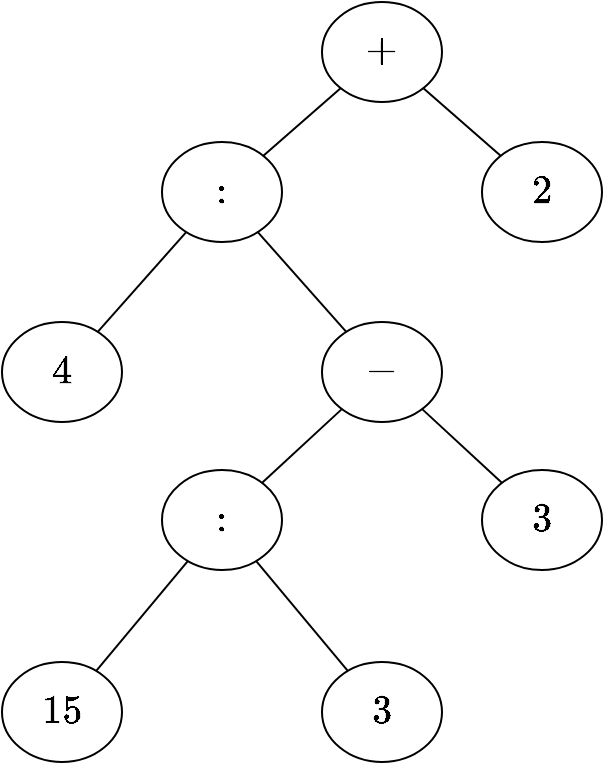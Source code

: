 <mxfile version="20.3.0" type="device" pages="4"><diagram id="vbUzZppulwhYMv1Fpto0" name="Pagina-1"><mxGraphModel dx="1038" dy="641" grid="1" gridSize="10" guides="1" tooltips="1" connect="1" arrows="1" fold="1" page="1" pageScale="1" pageWidth="1169" pageHeight="827" math="1" shadow="0"><root><mxCell id="0"/><mxCell id="1" parent="0"/><mxCell id="lb1vGfk2z2mK31D8rNJJ-1" value="\(+\)" style="ellipse;whiteSpace=wrap;html=1;fontSize=17;" parent="1" vertex="1"><mxGeometry x="470" y="130" width="60" height="50" as="geometry"/></mxCell><mxCell id="lb1vGfk2z2mK31D8rNJJ-2" value="\(:\)" style="ellipse;whiteSpace=wrap;html=1;fontSize=17;" parent="1" vertex="1"><mxGeometry x="390" y="200" width="60" height="50" as="geometry"/></mxCell><mxCell id="lb1vGfk2z2mK31D8rNJJ-3" value="\(2\)" style="ellipse;whiteSpace=wrap;html=1;fontSize=17;" parent="1" vertex="1"><mxGeometry x="550" y="200" width="60" height="50" as="geometry"/></mxCell><mxCell id="lb1vGfk2z2mK31D8rNJJ-4" value="\(4\)" style="ellipse;whiteSpace=wrap;html=1;fontSize=17;" parent="1" vertex="1"><mxGeometry x="310" y="290" width="60" height="50" as="geometry"/></mxCell><mxCell id="lb1vGfk2z2mK31D8rNJJ-5" value="\(-\)" style="ellipse;whiteSpace=wrap;html=1;fontSize=17;" parent="1" vertex="1"><mxGeometry x="470" y="290" width="60" height="50" as="geometry"/></mxCell><mxCell id="X_CaelJx1w8-VXD2siR7-2" value="\(:\)" style="ellipse;whiteSpace=wrap;html=1;fontSize=17;" parent="1" vertex="1"><mxGeometry x="390" y="364" width="60" height="50" as="geometry"/></mxCell><mxCell id="X_CaelJx1w8-VXD2siR7-3" value="\(3\)" style="ellipse;whiteSpace=wrap;html=1;fontSize=17;" parent="1" vertex="1"><mxGeometry x="550" y="364" width="60" height="50" as="geometry"/></mxCell><mxCell id="X_CaelJx1w8-VXD2siR7-4" value="\(15\)" style="ellipse;whiteSpace=wrap;html=1;fontSize=17;" parent="1" vertex="1"><mxGeometry x="310" y="460" width="60" height="50" as="geometry"/></mxCell><mxCell id="X_CaelJx1w8-VXD2siR7-5" value="\(3\)" style="ellipse;whiteSpace=wrap;html=1;fontSize=17;" parent="1" vertex="1"><mxGeometry x="470" y="460" width="60" height="50" as="geometry"/></mxCell><mxCell id="X_CaelJx1w8-VXD2siR7-6" style="edgeStyle=none;rounded=0;orthogonalLoop=1;jettySize=auto;html=1;fontSize=17;endArrow=none;endFill=0;" parent="1" source="X_CaelJx1w8-VXD2siR7-2" target="X_CaelJx1w8-VXD2siR7-5" edge="1"><mxGeometry relative="1" as="geometry"><mxPoint x="446.721" y="255.757" as="sourcePoint"/><mxPoint x="488.787" y="307.322" as="targetPoint"/></mxGeometry></mxCell><mxCell id="X_CaelJx1w8-VXD2siR7-7" style="edgeStyle=none;rounded=0;orthogonalLoop=1;jettySize=auto;html=1;fontSize=17;endArrow=none;endFill=0;" parent="1" source="X_CaelJx1w8-VXD2siR7-2" target="X_CaelJx1w8-VXD2siR7-4" edge="1"><mxGeometry relative="1" as="geometry"><mxPoint x="456.721" y="265.757" as="sourcePoint"/><mxPoint x="498.787" y="317.322" as="targetPoint"/></mxGeometry></mxCell><mxCell id="yEqaKuKq0PZ1lF-gVxig-17" style="edgeStyle=none;rounded=0;orthogonalLoop=1;jettySize=auto;html=1;fontSize=17;endArrow=none;endFill=0;" parent="1" source="lb1vGfk2z2mK31D8rNJJ-5" target="X_CaelJx1w8-VXD2siR7-2" edge="1"><mxGeometry relative="1" as="geometry"><mxPoint x="447.019" y="419.588" as="sourcePoint"/><mxPoint x="492.888" y="474.466" as="targetPoint"/></mxGeometry></mxCell><mxCell id="yEqaKuKq0PZ1lF-gVxig-18" style="edgeStyle=none;rounded=0;orthogonalLoop=1;jettySize=auto;html=1;fontSize=17;endArrow=none;endFill=0;" parent="1" source="lb1vGfk2z2mK31D8rNJJ-2" target="lb1vGfk2z2mK31D8rNJJ-4" edge="1"><mxGeometry relative="1" as="geometry"><mxPoint x="457.019" y="429.588" as="sourcePoint"/><mxPoint x="502.888" y="484.466" as="targetPoint"/></mxGeometry></mxCell><mxCell id="yEqaKuKq0PZ1lF-gVxig-19" style="edgeStyle=none;rounded=0;orthogonalLoop=1;jettySize=auto;html=1;fontSize=17;endArrow=none;endFill=0;" parent="1" source="lb1vGfk2z2mK31D8rNJJ-2" target="lb1vGfk2z2mK31D8rNJJ-5" edge="1"><mxGeometry relative="1" as="geometry"><mxPoint x="412.019" y="255.012" as="sourcePoint"/><mxPoint x="367.857" y="304.911" as="targetPoint"/></mxGeometry></mxCell><mxCell id="yEqaKuKq0PZ1lF-gVxig-20" style="edgeStyle=none;rounded=0;orthogonalLoop=1;jettySize=auto;html=1;fontSize=17;endArrow=none;endFill=0;" parent="1" source="lb1vGfk2z2mK31D8rNJJ-5" target="X_CaelJx1w8-VXD2siR7-3" edge="1"><mxGeometry relative="1" as="geometry"><mxPoint x="422.019" y="265.012" as="sourcePoint"/><mxPoint x="377.857" y="314.911" as="targetPoint"/></mxGeometry></mxCell><mxCell id="yEqaKuKq0PZ1lF-gVxig-21" style="edgeStyle=none;rounded=0;orthogonalLoop=1;jettySize=auto;html=1;fontSize=17;endArrow=none;endFill=0;" parent="1" source="lb1vGfk2z2mK31D8rNJJ-1" target="lb1vGfk2z2mK31D8rNJJ-2" edge="1"><mxGeometry relative="1" as="geometry"><mxPoint x="432.019" y="275.012" as="sourcePoint"/><mxPoint x="387.857" y="324.911" as="targetPoint"/></mxGeometry></mxCell><mxCell id="yEqaKuKq0PZ1lF-gVxig-22" style="edgeStyle=none;rounded=0;orthogonalLoop=1;jettySize=auto;html=1;fontSize=17;endArrow=none;endFill=0;" parent="1" source="lb1vGfk2z2mK31D8rNJJ-1" target="lb1vGfk2z2mK31D8rNJJ-3" edge="1"><mxGeometry relative="1" as="geometry"><mxPoint x="442.019" y="285.012" as="sourcePoint"/><mxPoint x="397.857" y="334.911" as="targetPoint"/></mxGeometry></mxCell></root></mxGraphModel></diagram><diagram name="Pagina-2" id="Br03OLXHGcMtN0wmMGse"><mxGraphModel dx="1038" dy="641" grid="1" gridSize="10" guides="1" tooltips="1" connect="1" arrows="1" fold="1" page="1" pageScale="1" pageWidth="1169" pageHeight="827" math="1" shadow="0"><root><mxCell id="n52zFLkWSOgE1kWltlSs-0"/><mxCell id="n52zFLkWSOgE1kWltlSs-1" parent="n52zFLkWSOgE1kWltlSs-0"/><mxCell id="n52zFLkWSOgE1kWltlSs-2" style="rounded=0;orthogonalLoop=1;jettySize=auto;html=1;fontSize=17;endArrow=none;endFill=0;" parent="n52zFLkWSOgE1kWltlSs-1" source="n52zFLkWSOgE1kWltlSs-3" target="n52zFLkWSOgE1kWltlSs-7" edge="1"><mxGeometry relative="1" as="geometry"/></mxCell><mxCell id="n52zFLkWSOgE1kWltlSs-3" value="\(+\)" style="ellipse;whiteSpace=wrap;html=1;fontSize=17;" parent="n52zFLkWSOgE1kWltlSs-1" vertex="1"><mxGeometry x="470" y="130" width="60" height="50" as="geometry"/></mxCell><mxCell id="n52zFLkWSOgE1kWltlSs-4" style="edgeStyle=none;rounded=0;orthogonalLoop=1;jettySize=auto;html=1;fontSize=17;endArrow=none;endFill=0;" parent="n52zFLkWSOgE1kWltlSs-1" source="n52zFLkWSOgE1kWltlSs-7" target="n52zFLkWSOgE1kWltlSs-9" edge="1"><mxGeometry relative="1" as="geometry"/></mxCell><mxCell id="n52zFLkWSOgE1kWltlSs-6" value="\(-\)" style="ellipse;whiteSpace=wrap;html=1;fontSize=17;" parent="n52zFLkWSOgE1kWltlSs-1" vertex="1"><mxGeometry x="310" y="281" width="60" height="50" as="geometry"/></mxCell><mxCell id="n52zFLkWSOgE1kWltlSs-7" value="\(+\)" style="ellipse;whiteSpace=wrap;html=1;fontSize=17;" parent="n52zFLkWSOgE1kWltlSs-1" vertex="1"><mxGeometry x="550" y="200" width="60" height="50" as="geometry"/></mxCell><mxCell id="n52zFLkWSOgE1kWltlSs-9" value="\(2\)" style="ellipse;whiteSpace=wrap;html=1;fontSize=17;" parent="n52zFLkWSOgE1kWltlSs-1" vertex="1"><mxGeometry x="463" y="280" width="60" height="50" as="geometry"/></mxCell><mxCell id="n52zFLkWSOgE1kWltlSs-10" value="" style="endArrow=none;html=1;rounded=0;fontSize=17;exitX=0;exitY=1;exitDx=0;exitDy=0;entryX=1;entryY=0;entryDx=0;entryDy=0;endFill=0;" parent="n52zFLkWSOgE1kWltlSs-1" source="n52zFLkWSOgE1kWltlSs-3" target="n52zFLkWSOgE1kWltlSs-6" edge="1"><mxGeometry width="50" height="50" relative="1" as="geometry"><mxPoint x="500" y="350" as="sourcePoint"/><mxPoint x="550" y="300" as="targetPoint"/></mxGeometry></mxCell><mxCell id="n52zFLkWSOgE1kWltlSs-12" value="\(:\)" style="ellipse;whiteSpace=wrap;html=1;fontSize=17;" parent="n52zFLkWSOgE1kWltlSs-1" vertex="1"><mxGeometry x="638" y="281" width="60" height="50" as="geometry"/></mxCell><mxCell id="n52zFLkWSOgE1kWltlSs-14" value="\(15\)" style="ellipse;whiteSpace=wrap;html=1;fontSize=17;" parent="n52zFLkWSOgE1kWltlSs-1" vertex="1"><mxGeometry x="553" y="358" width="60" height="50" as="geometry"/></mxCell><mxCell id="n52zFLkWSOgE1kWltlSs-15" style="edgeStyle=none;rounded=0;orthogonalLoop=1;jettySize=auto;html=1;fontSize=17;endArrow=none;endFill=0;" parent="n52zFLkWSOgE1kWltlSs-1" source="n52zFLkWSOgE1kWltlSs-12" target="n52zFLkWSOgE1kWltlSs-21" edge="1"><mxGeometry relative="1" as="geometry"><mxPoint x="444.721" y="246.757" as="sourcePoint"/><mxPoint x="486.787" y="298.322" as="targetPoint"/></mxGeometry></mxCell><mxCell id="n52zFLkWSOgE1kWltlSs-18" style="edgeStyle=none;rounded=0;orthogonalLoop=1;jettySize=auto;html=1;fontSize=17;endArrow=none;endFill=0;" parent="n52zFLkWSOgE1kWltlSs-1" source="n52zFLkWSOgE1kWltlSs-12" target="n52zFLkWSOgE1kWltlSs-14" edge="1"><mxGeometry relative="1" as="geometry"><mxPoint x="474.721" y="276.757" as="sourcePoint"/><mxPoint x="516.787" y="328.322" as="targetPoint"/></mxGeometry></mxCell><mxCell id="n52zFLkWSOgE1kWltlSs-20" style="edgeStyle=none;rounded=0;orthogonalLoop=1;jettySize=auto;html=1;fontSize=17;endArrow=none;endFill=0;" parent="n52zFLkWSOgE1kWltlSs-1" source="n52zFLkWSOgE1kWltlSs-7" target="n52zFLkWSOgE1kWltlSs-12" edge="1"><mxGeometry relative="1" as="geometry"><mxPoint x="572.019" y="255.012" as="sourcePoint"/><mxPoint x="527.857" y="304.911" as="targetPoint"/></mxGeometry></mxCell><mxCell id="n52zFLkWSOgE1kWltlSs-21" value="\(5\)" style="ellipse;whiteSpace=wrap;html=1;fontSize=17;" parent="n52zFLkWSOgE1kWltlSs-1" vertex="1"><mxGeometry x="725" y="358" width="60" height="50" as="geometry"/></mxCell><mxCell id="w9r4wbbgu0F_6_KMNdFm-1" value="\(\cdot\)" style="ellipse;whiteSpace=wrap;html=1;fontSize=17;" parent="n52zFLkWSOgE1kWltlSs-1" vertex="1"><mxGeometry x="383" y="358" width="60" height="50" as="geometry"/></mxCell><mxCell id="w9r4wbbgu0F_6_KMNdFm-2" value="\(2\)" style="ellipse;whiteSpace=wrap;html=1;fontSize=17;" parent="n52zFLkWSOgE1kWltlSs-1" vertex="1"><mxGeometry x="298" y="435" width="60" height="50" as="geometry"/></mxCell><mxCell id="w9r4wbbgu0F_6_KMNdFm-3" style="edgeStyle=none;rounded=0;orthogonalLoop=1;jettySize=auto;html=1;fontSize=17;endArrow=none;endFill=0;" parent="n52zFLkWSOgE1kWltlSs-1" source="w9r4wbbgu0F_6_KMNdFm-1" target="w9r4wbbgu0F_6_KMNdFm-5" edge="1"><mxGeometry relative="1" as="geometry"><mxPoint x="534.721" y="327.757" as="sourcePoint"/><mxPoint x="576.787" y="379.322" as="targetPoint"/></mxGeometry></mxCell><mxCell id="w9r4wbbgu0F_6_KMNdFm-4" style="edgeStyle=none;rounded=0;orthogonalLoop=1;jettySize=auto;html=1;fontSize=17;endArrow=none;endFill=0;" parent="n52zFLkWSOgE1kWltlSs-1" source="w9r4wbbgu0F_6_KMNdFm-1" target="w9r4wbbgu0F_6_KMNdFm-2" edge="1"><mxGeometry relative="1" as="geometry"><mxPoint x="564.721" y="357.757" as="sourcePoint"/><mxPoint x="606.787" y="409.322" as="targetPoint"/></mxGeometry></mxCell><mxCell id="w9r4wbbgu0F_6_KMNdFm-5" value="\(3\)" style="ellipse;whiteSpace=wrap;html=1;fontSize=17;" parent="n52zFLkWSOgE1kWltlSs-1" vertex="1"><mxGeometry x="470" y="435" width="60" height="50" as="geometry"/></mxCell><mxCell id="w9r4wbbgu0F_6_KMNdFm-6" value="\(7\)" style="ellipse;whiteSpace=wrap;html=1;fontSize=17;" parent="n52zFLkWSOgE1kWltlSs-1" vertex="1"><mxGeometry x="220" y="358" width="60" height="50" as="geometry"/></mxCell><mxCell id="w9r4wbbgu0F_6_KMNdFm-7" style="edgeStyle=none;rounded=0;orthogonalLoop=1;jettySize=auto;html=1;fontSize=17;endArrow=none;endFill=0;" parent="n52zFLkWSOgE1kWltlSs-1" source="n52zFLkWSOgE1kWltlSs-6" target="w9r4wbbgu0F_6_KMNdFm-6" edge="1"><mxGeometry relative="1" as="geometry"><mxPoint x="402.694" y="411.402" as="sourcePoint"/><mxPoint x="358.311" y="451.601" as="targetPoint"/></mxGeometry></mxCell><mxCell id="w9r4wbbgu0F_6_KMNdFm-8" style="edgeStyle=none;rounded=0;orthogonalLoop=1;jettySize=auto;html=1;fontSize=17;endArrow=none;endFill=0;" parent="n52zFLkWSOgE1kWltlSs-1" source="n52zFLkWSOgE1kWltlSs-6" target="w9r4wbbgu0F_6_KMNdFm-1" edge="1"><mxGeometry relative="1" as="geometry"><mxPoint x="412.694" y="421.402" as="sourcePoint"/><mxPoint x="368.311" y="461.601" as="targetPoint"/></mxGeometry></mxCell></root></mxGraphModel></diagram><diagram name="Pagina-3" id="d_-hnxjOJkwzerxTxJGT"><mxGraphModel dx="1038" dy="641" grid="1" gridSize="10" guides="1" tooltips="1" connect="1" arrows="1" fold="1" page="1" pageScale="1" pageWidth="1169" pageHeight="827" math="1" shadow="0"><root><mxCell id="dVXfrL_26GZgg5s9Bh1N-0"/><mxCell id="dVXfrL_26GZgg5s9Bh1N-1" parent="dVXfrL_26GZgg5s9Bh1N-0"/><mxCell id="dVXfrL_26GZgg5s9Bh1N-2" style="rounded=0;orthogonalLoop=1;jettySize=auto;html=1;fontSize=17;endArrow=none;endFill=0;" parent="dVXfrL_26GZgg5s9Bh1N-1" source="dVXfrL_26GZgg5s9Bh1N-3" target="dVXfrL_26GZgg5s9Bh1N-7" edge="1"><mxGeometry relative="1" as="geometry"/></mxCell><mxCell id="dVXfrL_26GZgg5s9Bh1N-3" value="\(+\)" style="ellipse;whiteSpace=wrap;html=1;fontSize=17;" parent="dVXfrL_26GZgg5s9Bh1N-1" vertex="1"><mxGeometry x="470" y="130" width="60" height="50" as="geometry"/></mxCell><mxCell id="dVXfrL_26GZgg5s9Bh1N-4" style="edgeStyle=none;rounded=0;orthogonalLoop=1;jettySize=auto;html=1;fontSize=17;endArrow=none;endFill=0;" parent="dVXfrL_26GZgg5s9Bh1N-1" source="dVXfrL_26GZgg5s9Bh1N-6" target="dVXfrL_26GZgg5s9Bh1N-8" edge="1"><mxGeometry relative="1" as="geometry"/></mxCell><mxCell id="dVXfrL_26GZgg5s9Bh1N-5" style="edgeStyle=none;rounded=0;orthogonalLoop=1;jettySize=auto;html=1;entryX=0;entryY=0;entryDx=0;entryDy=0;fontSize=17;endArrow=none;endFill=0;" parent="dVXfrL_26GZgg5s9Bh1N-1" source="dVXfrL_26GZgg5s9Bh1N-6" target="dVXfrL_26GZgg5s9Bh1N-9" edge="1"><mxGeometry relative="1" as="geometry"/></mxCell><mxCell id="dVXfrL_26GZgg5s9Bh1N-6" value="\(:\)" style="ellipse;whiteSpace=wrap;html=1;fontSize=17;" parent="dVXfrL_26GZgg5s9Bh1N-1" vertex="1"><mxGeometry x="390" y="200" width="60" height="50" as="geometry"/></mxCell><mxCell id="dVXfrL_26GZgg5s9Bh1N-7" value="\(2\)" style="ellipse;whiteSpace=wrap;html=1;fontSize=17;" parent="dVXfrL_26GZgg5s9Bh1N-1" vertex="1"><mxGeometry x="550" y="200" width="60" height="50" as="geometry"/></mxCell><mxCell id="dVXfrL_26GZgg5s9Bh1N-8" value="\(4\)" style="ellipse;whiteSpace=wrap;html=1;fontSize=17;" parent="dVXfrL_26GZgg5s9Bh1N-1" vertex="1"><mxGeometry x="310" y="290" width="60" height="50" as="geometry"/></mxCell><mxCell id="dVXfrL_26GZgg5s9Bh1N-9" value="\(-\)" style="ellipse;whiteSpace=wrap;html=1;fontSize=17;" parent="dVXfrL_26GZgg5s9Bh1N-1" vertex="1"><mxGeometry x="470" y="290" width="60" height="50" as="geometry"/></mxCell><mxCell id="dVXfrL_26GZgg5s9Bh1N-10" value="" style="endArrow=none;html=1;rounded=0;fontSize=17;exitX=0;exitY=1;exitDx=0;exitDy=0;entryX=1;entryY=0;entryDx=0;entryDy=0;endFill=0;" parent="dVXfrL_26GZgg5s9Bh1N-1" source="dVXfrL_26GZgg5s9Bh1N-3" target="dVXfrL_26GZgg5s9Bh1N-6" edge="1"><mxGeometry width="50" height="50" relative="1" as="geometry"><mxPoint x="500" y="350" as="sourcePoint"/><mxPoint x="550" y="300" as="targetPoint"/></mxGeometry></mxCell><mxCell id="dVXfrL_26GZgg5s9Bh1N-11" value="\(:\)" style="ellipse;whiteSpace=wrap;html=1;fontSize=17;" parent="dVXfrL_26GZgg5s9Bh1N-1" vertex="1"><mxGeometry x="390" y="364" width="60" height="50" as="geometry"/></mxCell><mxCell id="dVXfrL_26GZgg5s9Bh1N-12" value="\(3\)" style="ellipse;whiteSpace=wrap;html=1;fontSize=17;" parent="dVXfrL_26GZgg5s9Bh1N-1" vertex="1"><mxGeometry x="550" y="364" width="60" height="50" as="geometry"/></mxCell><mxCell id="dVXfrL_26GZgg5s9Bh1N-13" value="\(15\)" style="ellipse;whiteSpace=wrap;html=1;fontSize=17;" parent="dVXfrL_26GZgg5s9Bh1N-1" vertex="1"><mxGeometry x="310" y="460" width="60" height="50" as="geometry"/></mxCell><mxCell id="dVXfrL_26GZgg5s9Bh1N-14" value="\(3\)" style="ellipse;whiteSpace=wrap;html=1;fontSize=17;" parent="dVXfrL_26GZgg5s9Bh1N-1" vertex="1"><mxGeometry x="470" y="460" width="60" height="50" as="geometry"/></mxCell><mxCell id="dVXfrL_26GZgg5s9Bh1N-15" style="edgeStyle=none;rounded=0;orthogonalLoop=1;jettySize=auto;html=1;fontSize=17;endArrow=none;endFill=0;" parent="dVXfrL_26GZgg5s9Bh1N-1" source="dVXfrL_26GZgg5s9Bh1N-11" target="dVXfrL_26GZgg5s9Bh1N-14" edge="1"><mxGeometry relative="1" as="geometry"><mxPoint x="446.721" y="255.757" as="sourcePoint"/><mxPoint x="488.787" y="307.322" as="targetPoint"/></mxGeometry></mxCell><mxCell id="dVXfrL_26GZgg5s9Bh1N-16" style="edgeStyle=none;rounded=0;orthogonalLoop=1;jettySize=auto;html=1;fontSize=17;endArrow=none;endFill=0;" parent="dVXfrL_26GZgg5s9Bh1N-1" source="dVXfrL_26GZgg5s9Bh1N-11" target="dVXfrL_26GZgg5s9Bh1N-13" edge="1"><mxGeometry relative="1" as="geometry"><mxPoint x="456.721" y="265.757" as="sourcePoint"/><mxPoint x="498.787" y="317.322" as="targetPoint"/></mxGeometry></mxCell><mxCell id="dVXfrL_26GZgg5s9Bh1N-17" style="edgeStyle=none;rounded=0;orthogonalLoop=1;jettySize=auto;html=1;fontSize=17;endArrow=none;endFill=0;" parent="dVXfrL_26GZgg5s9Bh1N-1" source="dVXfrL_26GZgg5s9Bh1N-9" target="dVXfrL_26GZgg5s9Bh1N-12" edge="1"><mxGeometry relative="1" as="geometry"><mxPoint x="466.721" y="275.757" as="sourcePoint"/><mxPoint x="508.787" y="327.322" as="targetPoint"/></mxGeometry></mxCell><mxCell id="dVXfrL_26GZgg5s9Bh1N-18" style="edgeStyle=none;rounded=0;orthogonalLoop=1;jettySize=auto;html=1;fontSize=17;endArrow=none;endFill=0;" parent="dVXfrL_26GZgg5s9Bh1N-1" source="dVXfrL_26GZgg5s9Bh1N-9" target="dVXfrL_26GZgg5s9Bh1N-11" edge="1"><mxGeometry relative="1" as="geometry"><mxPoint x="476.721" y="285.757" as="sourcePoint"/><mxPoint x="518.787" y="337.322" as="targetPoint"/></mxGeometry></mxCell></root></mxGraphModel></diagram><diagram id="Z0ejQFgnybAynDAatHZY" name="Pagina-4"><mxGraphModel dx="1038" dy="641" grid="1" gridSize="10" guides="1" tooltips="1" connect="1" arrows="1" fold="1" page="1" pageScale="1" pageWidth="1169" pageHeight="827" math="1" shadow="0"><root><mxCell id="0"/><mxCell id="1" parent="0"/><mxCell id="X9445CfEYwzmYMMN0gzn-1" value="\(+\)" style="ellipse;whiteSpace=wrap;html=1;aspect=fixed;strokeWidth=0;fontSize=17;fillColor=default;" parent="1" vertex="1"><mxGeometry x="399" y="50" width="39" height="39" as="geometry"/></mxCell><mxCell id="X9445CfEYwzmYMMN0gzn-2" value="\(:\)" style="ellipse;whiteSpace=wrap;html=1;aspect=fixed;strokeWidth=0;fontSize=17;fillColor=default;" parent="1" vertex="1"><mxGeometry x="444" y="114" width="39" height="39" as="geometry"/></mxCell><mxCell id="X9445CfEYwzmYMMN0gzn-3" value="\(-\)" style="ellipse;whiteSpace=wrap;html=1;aspect=fixed;strokeWidth=0;fontSize=17;fillColor=default;" parent="1" vertex="1"><mxGeometry x="497" y="176" width="40" height="40" as="geometry"/></mxCell><mxCell id="X9445CfEYwzmYMMN0gzn-4" value="" style="endArrow=none;html=1;rounded=0;fontSize=17;" parent="1" source="X9445CfEYwzmYMMN0gzn-11" target="X9445CfEYwzmYMMN0gzn-3" edge="1"><mxGeometry width="50" height="50" relative="1" as="geometry"><mxPoint x="650" y="150" as="sourcePoint"/><mxPoint x="700" y="100" as="targetPoint"/></mxGeometry></mxCell><mxCell id="X9445CfEYwzmYMMN0gzn-5" value="" style="endArrow=none;html=1;rounded=0;fontSize=17;" parent="1" source="X9445CfEYwzmYMMN0gzn-6" target="X9445CfEYwzmYMMN0gzn-1" edge="1"><mxGeometry width="50" height="50" relative="1" as="geometry"><mxPoint x="590" y="90" as="sourcePoint"/><mxPoint x="573.954" y="73.046" as="targetPoint"/></mxGeometry></mxCell><mxCell id="X9445CfEYwzmYMMN0gzn-6" value="\(15\)" style="text;html=1;strokeColor=none;fillColor=none;align=center;verticalAlign=middle;whiteSpace=wrap;rounded=0;strokeWidth=0;fontSize=17;" parent="1" vertex="1"><mxGeometry x="320" y="240" width="45" height="45" as="geometry"/></mxCell><mxCell id="X9445CfEYwzmYMMN0gzn-7" value="\(+\)" style="text;html=1;strokeColor=none;fillColor=none;align=center;verticalAlign=middle;whiteSpace=wrap;rounded=0;strokeWidth=0;fontSize=17;" parent="1" vertex="1"><mxGeometry x="350" y="240" width="45" height="45" as="geometry"/></mxCell><mxCell id="X9445CfEYwzmYMMN0gzn-8" value="\(20\)" style="text;html=1;strokeColor=none;fillColor=none;align=center;verticalAlign=middle;whiteSpace=wrap;rounded=0;strokeWidth=0;fontSize=17;" parent="1" vertex="1"><mxGeometry x="380" y="240" width="45" height="45" as="geometry"/></mxCell><mxCell id="X9445CfEYwzmYMMN0gzn-9" value="\(:\)" style="text;html=1;strokeColor=none;fillColor=none;align=center;verticalAlign=middle;whiteSpace=wrap;rounded=0;strokeWidth=0;fontSize=17;" parent="1" vertex="1"><mxGeometry x="410" y="240" width="45" height="45" as="geometry"/></mxCell><mxCell id="X9445CfEYwzmYMMN0gzn-10" value="\((\)" style="text;html=1;strokeColor=none;fillColor=none;align=center;verticalAlign=middle;whiteSpace=wrap;rounded=0;strokeWidth=0;fontSize=17;" parent="1" vertex="1"><mxGeometry x="435" y="240" width="45" height="45" as="geometry"/></mxCell><mxCell id="X9445CfEYwzmYMMN0gzn-11" value="\(4\)" style="text;html=1;strokeColor=none;fillColor=none;align=center;verticalAlign=middle;whiteSpace=wrap;rounded=0;strokeWidth=0;fontSize=17;" parent="1" vertex="1"><mxGeometry x="470" y="240" width="45" height="45" as="geometry"/></mxCell><mxCell id="X9445CfEYwzmYMMN0gzn-12" value="\(-\)" style="text;html=1;strokeColor=none;fillColor=none;align=center;verticalAlign=middle;whiteSpace=wrap;rounded=0;strokeWidth=0;fontSize=17;" parent="1" vertex="1"><mxGeometry x="500" y="240" width="45" height="45" as="geometry"/></mxCell><mxCell id="X9445CfEYwzmYMMN0gzn-13" value="\(2\)" style="text;html=1;strokeColor=none;fillColor=none;align=center;verticalAlign=middle;whiteSpace=wrap;rounded=0;strokeWidth=0;fontSize=17;" parent="1" vertex="1"><mxGeometry x="530" y="240" width="45" height="45" as="geometry"/></mxCell><mxCell id="X9445CfEYwzmYMMN0gzn-14" value="\()\)" style="text;html=1;strokeColor=none;fillColor=none;align=center;verticalAlign=middle;whiteSpace=wrap;rounded=0;strokeWidth=0;fontSize=17;" parent="1" vertex="1"><mxGeometry x="560" y="240" width="45" height="45" as="geometry"/></mxCell><mxCell id="X9445CfEYwzmYMMN0gzn-16" value="" style="endArrow=none;html=1;rounded=0;fontSize=17;entryX=0;entryY=1;entryDx=0;entryDy=0;" parent="1" source="X9445CfEYwzmYMMN0gzn-8" target="X9445CfEYwzmYMMN0gzn-2" edge="1"><mxGeometry width="50" height="50" relative="1" as="geometry"><mxPoint x="361.868" y="260" as="sourcePoint"/><mxPoint x="427.897" y="115.783" as="targetPoint"/></mxGeometry></mxCell><mxCell id="X9445CfEYwzmYMMN0gzn-17" value="" style="endArrow=none;html=1;rounded=0;fontSize=17;entryX=1;entryY=1;entryDx=0;entryDy=0;" parent="1" source="X9445CfEYwzmYMMN0gzn-3" target="X9445CfEYwzmYMMN0gzn-2" edge="1"><mxGeometry width="50" height="50" relative="1" as="geometry"><mxPoint x="371.868" y="270" as="sourcePoint"/><mxPoint x="437.897" y="125.783" as="targetPoint"/></mxGeometry></mxCell><mxCell id="X9445CfEYwzmYMMN0gzn-18" value="" style="endArrow=none;html=1;rounded=0;fontSize=17;" parent="1" source="X9445CfEYwzmYMMN0gzn-13" target="X9445CfEYwzmYMMN0gzn-3" edge="1"><mxGeometry width="50" height="50" relative="1" as="geometry"><mxPoint x="503.137" y="250" as="sourcePoint"/><mxPoint x="518.113" y="222.393" as="targetPoint"/></mxGeometry></mxCell><mxCell id="X9445CfEYwzmYMMN0gzn-19" value="" style="endArrow=none;html=1;rounded=0;fontSize=17;" parent="1" source="X9445CfEYwzmYMMN0gzn-2" target="X9445CfEYwzmYMMN0gzn-1" edge="1"><mxGeometry width="50" height="50" relative="1" as="geometry"><mxPoint x="468" y="139" as="sourcePoint"/><mxPoint x="483.046" y="163.046" as="targetPoint"/></mxGeometry></mxCell><mxCell id="UuQFTrFbYe031J-97odE-19" value="\(15\)" style="ellipse;whiteSpace=wrap;html=1;aspect=fixed;strokeWidth=0;fontSize=17;fillColor=default;" vertex="1" parent="1"><mxGeometry x="334" y="420" width="39" height="39" as="geometry"/></mxCell><mxCell id="UuQFTrFbYe031J-97odE-20" value="\(+\)" style="ellipse;whiteSpace=wrap;html=1;aspect=fixed;strokeWidth=0;fontSize=17;fillColor=default;" vertex="1" parent="1"><mxGeometry x="403" y="350" width="39" height="39" as="geometry"/></mxCell><mxCell id="UuQFTrFbYe031J-97odE-21" value="\(:\)" style="ellipse;whiteSpace=wrap;html=1;aspect=fixed;strokeWidth=0;fontSize=17;fillColor=default;" vertex="1" parent="1"><mxGeometry x="448" y="414" width="39" height="39" as="geometry"/></mxCell><mxCell id="UuQFTrFbYe031J-97odE-22" value="\(-\)" style="ellipse;whiteSpace=wrap;html=1;aspect=fixed;strokeWidth=0;fontSize=17;fillColor=default;" vertex="1" parent="1"><mxGeometry x="501" y="476" width="40" height="40" as="geometry"/></mxCell><mxCell id="UuQFTrFbYe031J-97odE-23" value="" style="endArrow=none;html=1;rounded=0;fontSize=17;" edge="1" parent="1" source="UuQFTrFbYe031J-97odE-39" target="UuQFTrFbYe031J-97odE-22"><mxGeometry width="50" height="50" relative="1" as="geometry"><mxPoint x="504.832" y="540" as="sourcePoint"/><mxPoint x="704" y="400" as="targetPoint"/></mxGeometry></mxCell><mxCell id="UuQFTrFbYe031J-97odE-24" value="" style="endArrow=none;html=1;rounded=0;fontSize=17;" edge="1" parent="1" source="UuQFTrFbYe031J-97odE-19" target="UuQFTrFbYe031J-97odE-20"><mxGeometry width="50" height="50" relative="1" as="geometry"><mxPoint x="355.36" y="540" as="sourcePoint"/><mxPoint x="577.954" y="373.046" as="targetPoint"/></mxGeometry></mxCell><mxCell id="UuQFTrFbYe031J-97odE-34" value="" style="endArrow=none;html=1;rounded=0;fontSize=17;entryX=0;entryY=1;entryDx=0;entryDy=0;" edge="1" parent="1" source="UuQFTrFbYe031J-97odE-38" target="UuQFTrFbYe031J-97odE-21"><mxGeometry width="50" height="50" relative="1" as="geometry"><mxPoint x="415.72" y="540" as="sourcePoint"/><mxPoint x="431.897" y="415.783" as="targetPoint"/></mxGeometry></mxCell><mxCell id="UuQFTrFbYe031J-97odE-35" value="" style="endArrow=none;html=1;rounded=0;fontSize=17;entryX=1;entryY=1;entryDx=0;entryDy=0;" edge="1" parent="1" source="UuQFTrFbYe031J-97odE-22" target="UuQFTrFbYe031J-97odE-21"><mxGeometry width="50" height="50" relative="1" as="geometry"><mxPoint x="375.868" y="570" as="sourcePoint"/><mxPoint x="441.897" y="425.783" as="targetPoint"/></mxGeometry></mxCell><mxCell id="UuQFTrFbYe031J-97odE-36" value="" style="endArrow=none;html=1;rounded=0;fontSize=17;" edge="1" parent="1" source="UuQFTrFbYe031J-97odE-40" target="UuQFTrFbYe031J-97odE-22"><mxGeometry width="50" height="50" relative="1" as="geometry"><mxPoint x="544.46" y="540" as="sourcePoint"/><mxPoint x="522.113" y="522.393" as="targetPoint"/></mxGeometry></mxCell><mxCell id="UuQFTrFbYe031J-97odE-37" value="" style="endArrow=none;html=1;rounded=0;fontSize=17;" edge="1" parent="1" source="UuQFTrFbYe031J-97odE-21" target="UuQFTrFbYe031J-97odE-20"><mxGeometry width="50" height="50" relative="1" as="geometry"><mxPoint x="472" y="439" as="sourcePoint"/><mxPoint x="487.046" y="463.046" as="targetPoint"/></mxGeometry></mxCell><mxCell id="UuQFTrFbYe031J-97odE-38" value="\(20\)" style="ellipse;whiteSpace=wrap;html=1;aspect=fixed;strokeWidth=0;fontSize=17;fillColor=default;" vertex="1" parent="1"><mxGeometry x="384" y="480" width="39" height="39" as="geometry"/></mxCell><mxCell id="UuQFTrFbYe031J-97odE-39" value="\(4\)" style="ellipse;whiteSpace=wrap;html=1;aspect=fixed;strokeWidth=0;fontSize=17;fillColor=default;" vertex="1" parent="1"><mxGeometry x="442" y="550" width="39" height="39" as="geometry"/></mxCell><mxCell id="UuQFTrFbYe031J-97odE-40" value="\(2\)" style="ellipse;whiteSpace=wrap;html=1;aspect=fixed;strokeWidth=0;fontSize=17;fillColor=default;" vertex="1" parent="1"><mxGeometry x="554" y="550" width="39" height="39" as="geometry"/></mxCell></root></mxGraphModel></diagram></mxfile>